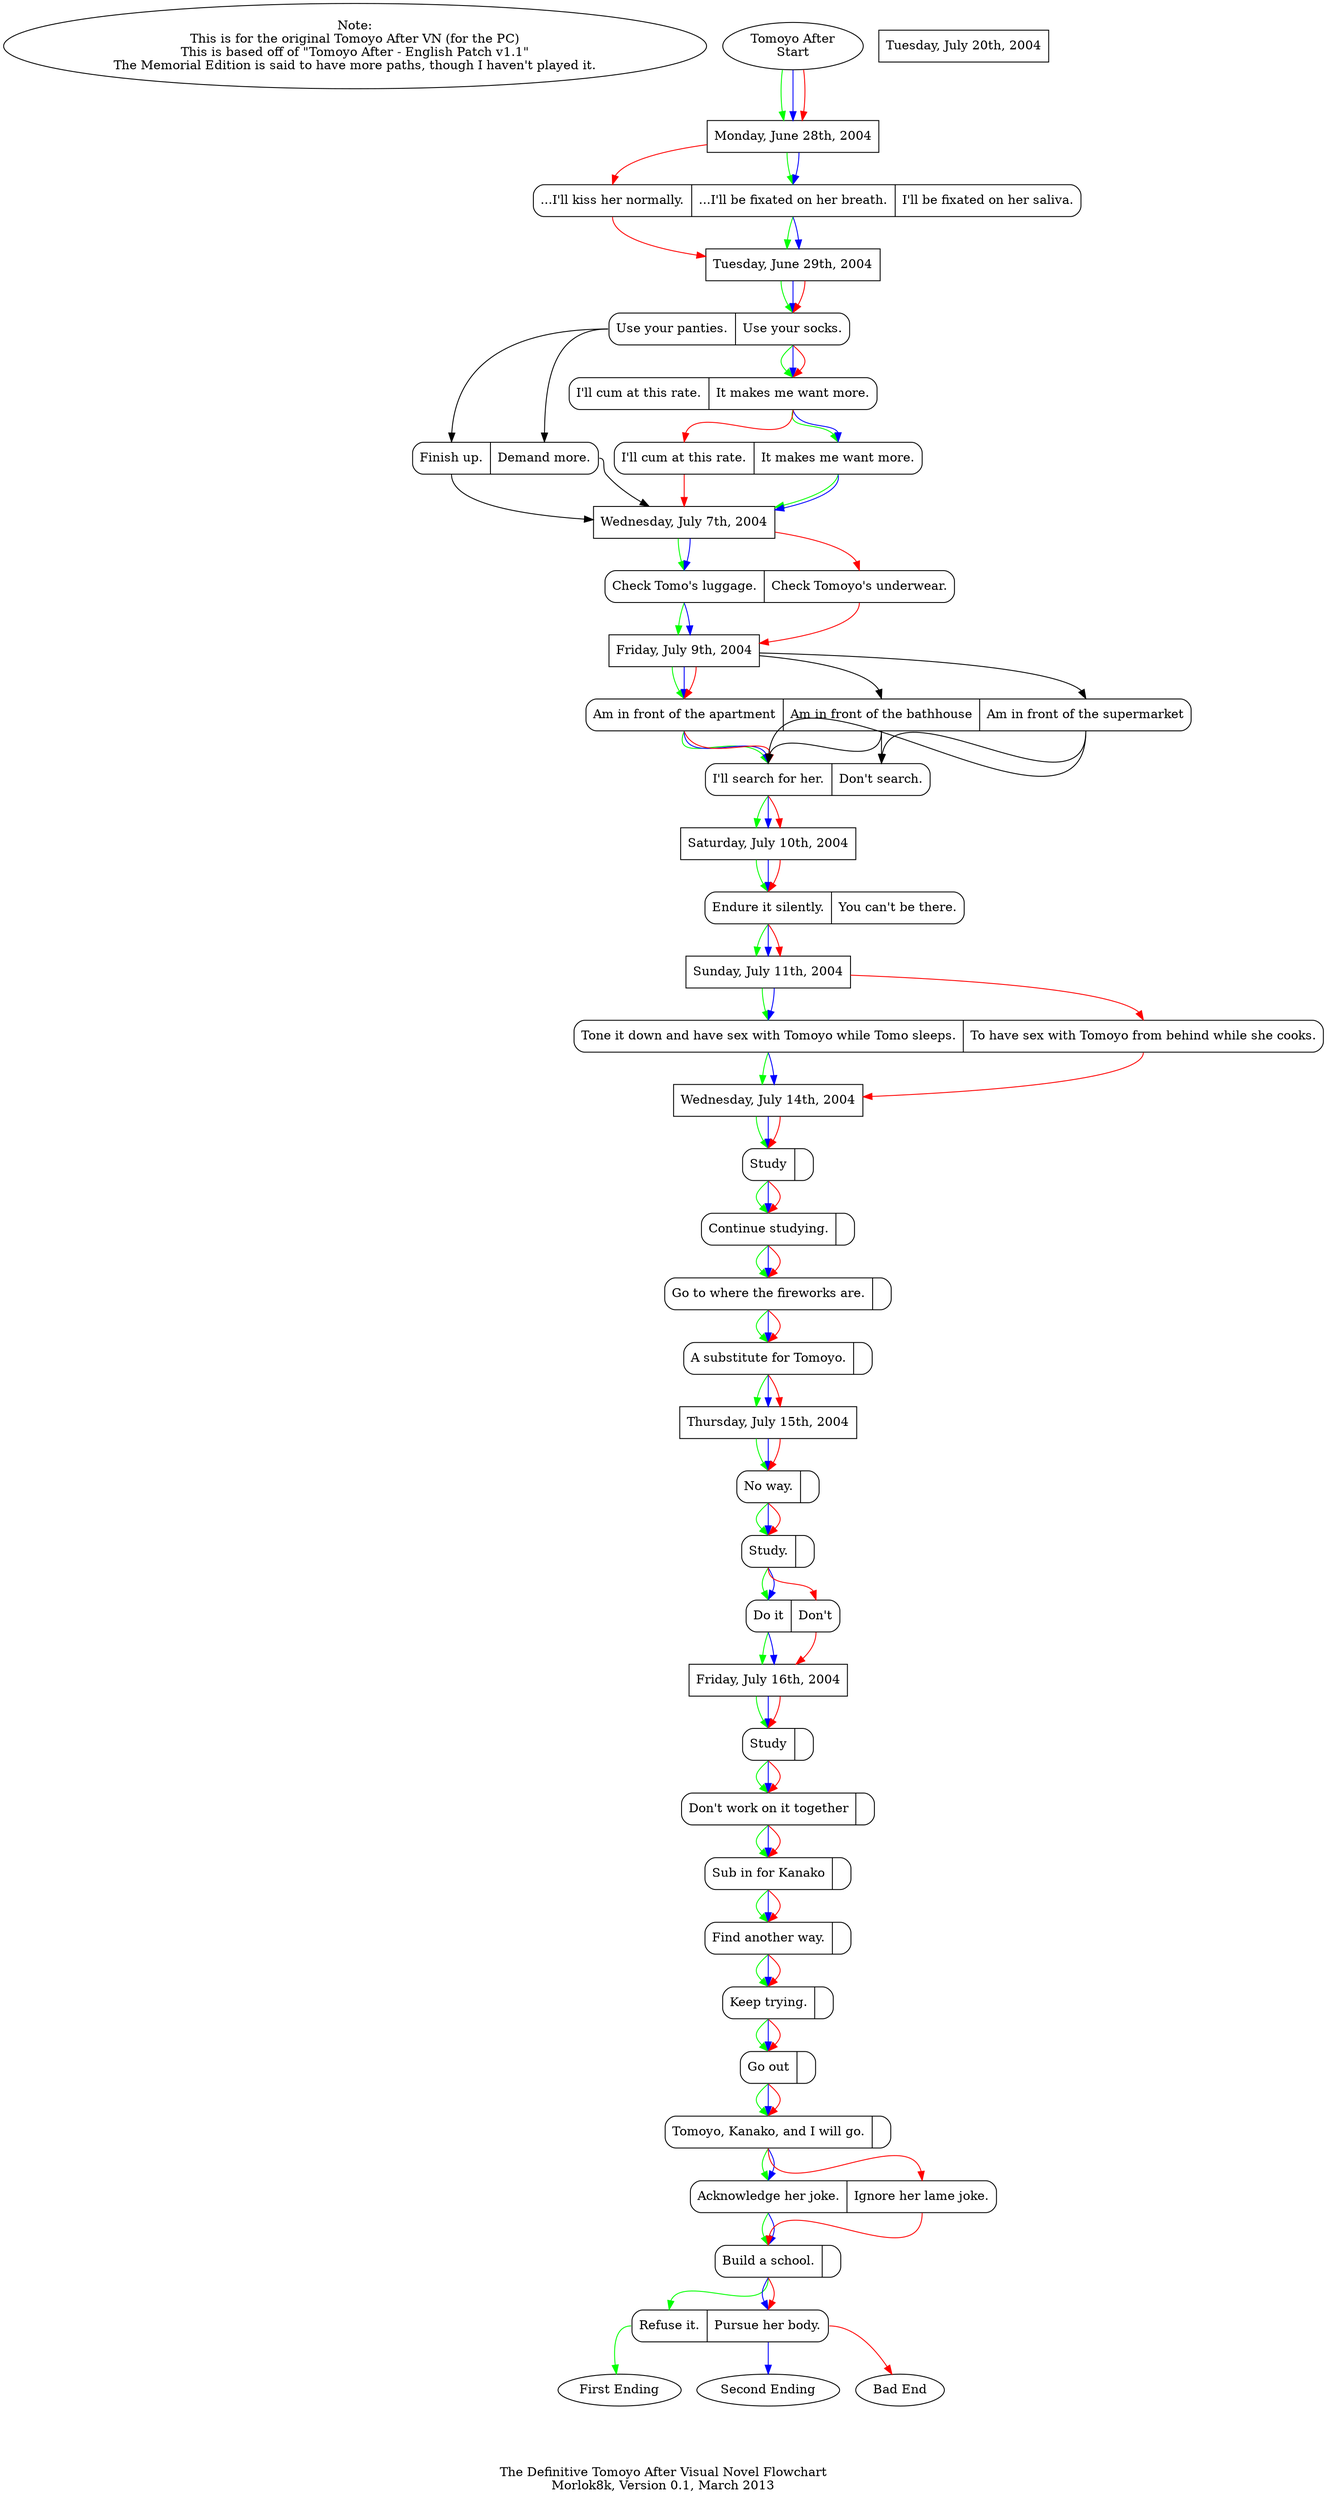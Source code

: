 
// http://www.graphviz.org/content/node-shapes
// http://www.graphviz.org/content/color-names#brewer

// clannad SEEN files:
// http://www.baka-tsuki.org/project/index.php?title=Clannad:SEEN6803

// walkthroughs:
// http://soukyuu.emevas.net/CLANNAD_guide.html
// http://www.gamefaqs.com/pc/921463-clannad/faqs/61132



// The Definitive Clannad Visual Novel Flowchart
digraph Clannad{
    graph [ label = "\n\n\n\nThe Definitive Tomoyo After Visual Novel Flowchart\nMorlok8k, Version 0.1, March 2013" ];


    Note [label = "Note:\nThis is for the original Tomoyo After VN (for the PC)\nThis is based off of \"Tomoyo After - English Patch v1.1\"\nThe Memorial Edition is said to have more paths, though I haven't played it."];

//Tomoyo After

//start


    Start [label = "Tomoyo After\nStart"];

    //June 28
    JUN_28 [shape = box, label = "Monday, June 28th, 2004"];

    Start -> JUN_28 [color = green];    //END1
    Start -> JUN_28 [color = blue];    //END2
    Start -> JUN_28 [color = red];    //BAD_END

    TA_1 [shape = Mrecord, label = "<a1>...I'll kiss her normally.|<a2>...I'll be fixated on her breath.|<a3>I'll be fixated on her saliva."];
    JUN_28 -> TA_1:a2 [color = green];    //END1
    JUN_28 -> TA_1:a2 [color = blue];    //END2
    JUN_28 -> TA_1:a1 [color = red];    //BAD_END


    //June 29
    JUN_29 [shape = box, label = "Tuesday, June 29th, 2004"];
    TA_1:a2 -> JUN_29 [color = green];    //END1
    TA_1:a2 -> JUN_29 [color = blue];    //END2
    TA_1:a1 -> JUN_29 [color = red];    //BAD_END

    TA_2 [shape = Mrecord, label = "<a1>Use your panties.|<a2>Use your socks."];
    JUN_29 -> TA_2:a2 [color = green];    //END1
    JUN_29 -> TA_2:a2 [color = blue];    //END2
    JUN_29 -> TA_2:a2 [color = red];    //BAD_END

    TA_2a [shape = Mrecord, label = "<a1>Finish up.|<a2>Demand more."];
    TA_2:a1 -> TA_2a:a1;
    TA_2:a1 -> TA_2a:a2;




    TA_3 [shape = Mrecord, label = "<a1>I'll cum at this rate.|<a2>It makes me want more."];
    TA_2:a2 -> TA_3:a2 [color = green];    //END1
    TA_2:a2 -> TA_3:a2 [color = blue];    //END2
    TA_2:a2 -> TA_3:a2 [color = red];    //BAD_END

    TA_4 [shape = Mrecord, label = "<a1>I'll cum at this rate.|<a2>It makes me want more."];
    TA_3:a2 -> TA_4:a2 [color = green];    //END1
    TA_3:a2 -> TA_4:a2 [color = blue];    //END2
    TA_3:a2 -> TA_4:a1 [color = red];    //BAD_END


    //July 07
    JUL_7 [shape = box, label = "Wednesday, July 7th, 2004"];
    TA_4:a2 -> JUL_7 [color = green];    //END1
    TA_4:a2 -> JUL_7 [color = blue];    //END2
    TA_4:a1 -> JUL_7 [color = red];    //BAD_END
    TA_2a:a1 -> JUL_7;
    TA_2a:a2 -> JUL_7;

    TA_5 [shape = Mrecord, label = "<a1>Check Tomo's luggage.|<a2>Check Tomoyo's underwear."];
    JUL_7 -> TA_5:a1 [color = green];    //END1
    JUL_7 -> TA_5:a1 [color = blue];    //END2
    JUL_7 -> TA_5:a2 [color = red];    //BAD_END


    //July 09
    JUL_9 [shape = box, label = "Friday, July 9th, 2004"];
    TA_5:a1 -> JUL_9 [color = green];    //END1
    TA_5:a1 -> JUL_9 [color = blue];    //END2
    TA_5:a2 -> JUL_9 [color = red];    //BAD_END

    TA_6 [shape = Mrecord, label = "<a1>Am in front of the apartment|<a2>Am in front of the bathhouse|<a3>Am in front of the supermarket"];
    JUL_9 -> TA_6:a1 [color = green];    //END1
    JUL_9 -> TA_6:a1 [color = blue];    //END2
    JUL_9 -> TA_6:a1 [color = red];    //BAD_END
    JUL_9 -> TA_6:a2;
    JUL_9 -> TA_6:a3;

    TA_7 [shape = Mrecord, label = "<a1>I'll search for her.|<a2>Don't search."];
    TA_6:a1 -> TA_7:a1 [color = green];    //END1
    TA_6:a1 -> TA_7:a1 [color = blue];    //END2
    TA_6:a1 -> TA_7:a1 [color = red];    //BAD_END
    TA_6:a2 -> TA_7:a1;
    TA_6:a2 -> TA_7:a2;
    TA_6:a3 -> TA_7:a1;
    TA_6:a3 -> TA_7:a2;

    //July 10
    JUL_10 [shape = box, label = "Saturday, July 10th, 2004"];
    TA_7:a1 -> JUL_10 [color = green];    //END1
    TA_7:a1 -> JUL_10 [color = blue];    //END2
    TA_7:a1 -> JUL_10 [color = red];    //BAD_END

    TA_8 [shape = Mrecord, label = "<a1>Endure it silently.|<a2>You can't be there."];
    JUL_10 -> TA_8:a1 [color = green];    //END1
    JUL_10 -> TA_8:a1 [color = blue];    //END2
    JUL_10 -> TA_8:a1 [color = red];    //BAD_END


    //July 11
    JUL_11 [shape = box, label = "Sunday, July 11th, 2004"];
    TA_8:a1 -> JUL_11 [color = green];    //END1
    TA_8:a1 -> JUL_11 [color = blue];    //END2
    TA_8:a1 -> JUL_11 [color = red];    //BAD_END

    TA_9 [shape = Mrecord, label = "<a>Tone it down and have sex with Tomoyo while Tomo sleeps.|<aa>To have sex with Tomoyo from behind while she cooks."];
    JUL_11 -> TA_9:a [color = green];    //END1
    JUL_11 -> TA_9:a [color = blue];    //END2
    JUL_11 -> TA_9:aa [color = red];    //BAD_END


    //July 14
    JUL_14 [shape = box, label = "Wednesday, July 14th, 2004"];
    TA_9:a -> JUL_14 [color = green];    //END1
    TA_9:a -> JUL_14 [color = blue];    //END2
    TA_9:aa -> JUL_14 [color = red];    //BAD_END

    TA_10 [shape = Mrecord, label = "<a>Study|<aa>"];
    JUL_14 -> TA_10:a [color = green];    //END1
    JUL_14 -> TA_10:a [color = blue];    //END2
    JUL_14 -> TA_10:a [color = red];    //BAD_END

    TA_11 [shape = Mrecord, label = "<a>Continue studying.|<aa>"];
    TA_10:a -> TA_11:a [color = green];    //END1
    TA_10:a -> TA_11:a [color = blue];    //END2
    TA_10:a -> TA_11:a [color = red];    //BAD_END

    TA_12 [shape = Mrecord, label = "<a>Go to where the fireworks are.|<aa>"];
    TA_11:a -> TA_12:a [color = green];    //END1
    TA_11:a -> TA_12:a [color = blue];    //END2
    TA_11:a -> TA_12:a [color = red];    //BAD_END

    TA_13 [shape = Mrecord, label = "<a>A substitute for Tomoyo.|<aa>"];
    TA_12:a -> TA_13:a [color = green];    //END1
    TA_12:a -> TA_13:a [color = blue];    //END2
    TA_12:a -> TA_13:a [color = red];    //BAD_END


    //July 15
    JUL_15 [shape = box, label = "Thursday, July 15th, 2004"];
    TA_13:a -> JUL_15 [color = green];    //END1
    TA_13:a -> JUL_15 [color = blue];    //END2
    TA_13:a -> JUL_15 [color = red];    //BAD_END

    TA_14 [shape = Mrecord, label = "<a>No way.|<aa>"];
    JUL_15 -> TA_14:a [color = green];    //END1
    JUL_15 -> TA_14:a [color = blue];    //END2
    JUL_15 -> TA_14:a [color = red];    //BAD_END

    TA_15 [shape = Mrecord, label = "<a>Study.|<aa>"];
    TA_14:a -> TA_15:a [color = green];    //END1
    TA_14:a -> TA_15:a [color = blue];    //END2
    TA_14:a -> TA_15:a [color = red];    //BAD_END

    TA_16 [shape = Mrecord, label = "<a>Do it|<aa>Don't"];
    TA_15:a -> TA_16:a [color = green];    //END1
    TA_15:a -> TA_16:a [color = blue];    //END2
    TA_15:a -> TA_16:aa [color = red];    //BAD_END


    //July 16
    JUL_16 [shape = box, label = "Friday, July 16th, 2004"];
    TA_16:a -> JUL_16 [color = green];    //END1
    TA_16:a -> JUL_16 [color = blue];    //END2
    TA_16:aa -> JUL_16 [color = red];    //BAD_END

    TA_17 [shape = Mrecord, label = "<a>Study|<aa>"];
    JUL_16 -> TA_17:a [color = green];    //END1
    JUL_16 -> TA_17:a [color = blue];    //END2
    JUL_16 -> TA_17:a [color = red];    //BAD_END

    TA_18 [shape = Mrecord, label = "<a>Don't work on it together|<aa>"];
    TA_17:a -> TA_18:a [color = green];    //END1
    TA_17:a -> TA_18:a [color = blue];    //END2
    TA_17:a -> TA_18:a [color = red];    //BAD_END

    TA_19 [shape = Mrecord, label = "<a>Sub in for Kanako|<aa>"];
    TA_18:a -> TA_19:a [color = green];    //END1
    TA_18:a -> TA_19:a [color = blue];    //END2
    TA_18:a -> TA_19:a [color = red];    //BAD_END


    //July 20
    JUL_20 [shape = box, label = "Tuesday, July 20th, 2004"];


    TA_20 [shape = Mrecord, label = "<a>Find another way.|<aa>"];
    TA_19:a -> TA_20:a [color = green];    //END1
    TA_19:a -> TA_20:a [color = blue];    //END2
    TA_19:a -> TA_20:a [color = red];    //BAD_END


    //July 21
    TA_21 [shape = Mrecord, label = "<a>Keep trying.|<aa>"];
    TA_20:a -> TA_21:a [color = green];    //END1
    TA_20:a -> TA_21:a [color = blue];    //END2
    TA_20:a -> TA_21:a [color = red];    //BAD_END


    //July 23
    TA_22 [shape = Mrecord, label = "<a>Go out|<aa>"];
    TA_21:a -> TA_22:a [color = green];    //END1
    TA_21:a -> TA_22:a [color = blue];    //END2
    TA_21:a -> TA_22:a [color = red];    //BAD_END


    //August 10
    TA_23 [shape = Mrecord, label = "<a>Tomoyo, Kanako, and I will go.|<aa>"];
    TA_22:a -> TA_23:a [color = green];    //END1
    TA_22:a -> TA_23:a [color = blue];    //END2
    TA_22:a -> TA_23:a [color = red];    //BAD_END


    //August 11
    TA_24 [shape = Mrecord, label = "<a>Acknowledge her joke.|<aa>Ignore her lame joke."];
    TA_23:a -> TA_24:a [color = green];    //END1
    TA_23:a -> TA_24:a [color = blue];    //END2
    TA_23:a -> TA_24:aa [color = red];    //BAD_END


    //August 12
    TA_25 [shape = Mrecord, label = "<a>Build a school.|<aa>"];
    TA_24:a -> TA_25:a [color = green];    //END1
    TA_24:a -> TA_25:a [color = blue];    //END2
    TA_24:aa -> TA_25:a [color = red];    //BAD_END


    //August 14
    TA_26 [shape = Mrecord, label = "<a>Refuse it.|<aa>Pursue her body."];
    TA_25:a -> TA_26:a [color = green];    //END1
    TA_25:a -> TA_26:aa [color = blue];    //END2
    TA_25:a -> TA_26:aa [color = red];    //BAD_END





    END1_END [label = "First Ending"];
    TA_26:a -> END1_END [color = green];    //END1

    END2_END [label = "Second Ending"];
    TA_26:aa -> END2_END [color = blue];    //END2

    BAD_END [label = "Bad End"];
    TA_26:aa -> BAD_END [color = red];    //END2

/*
-----June 28
   
-----June 29
   Use your socks.
   ★It makes me want more.
   ★I'll cum at this rate.
-----July 07
   Check Tomoyo's underwear.
-----July 09
   Am in front of the supermarket.
   I'll search for her.
-----July 10
   Endure it silently.
-----July 11
   To have sex with Tomoyo from behind while she cooks.
-----July 14
   Study
   Continue studying.
   Go to where the fireworks are.
   A substitute for Tomoyo.
-----July 15
   No way.
   Study
   Don't
-----July 16
   Study
   Don't work on it together
   Sub in for Kanako
-----July 20
   Find another way.
-----July 21
   Keep trying.
-----July 23
   Go out
-----August 10
   Tomoyo, Kanako, and I will go.
-----August 11
   Ignore her lame joke.
-----August 12
   Build a school.
-----August 14
   Pursue her body.
*/



}
